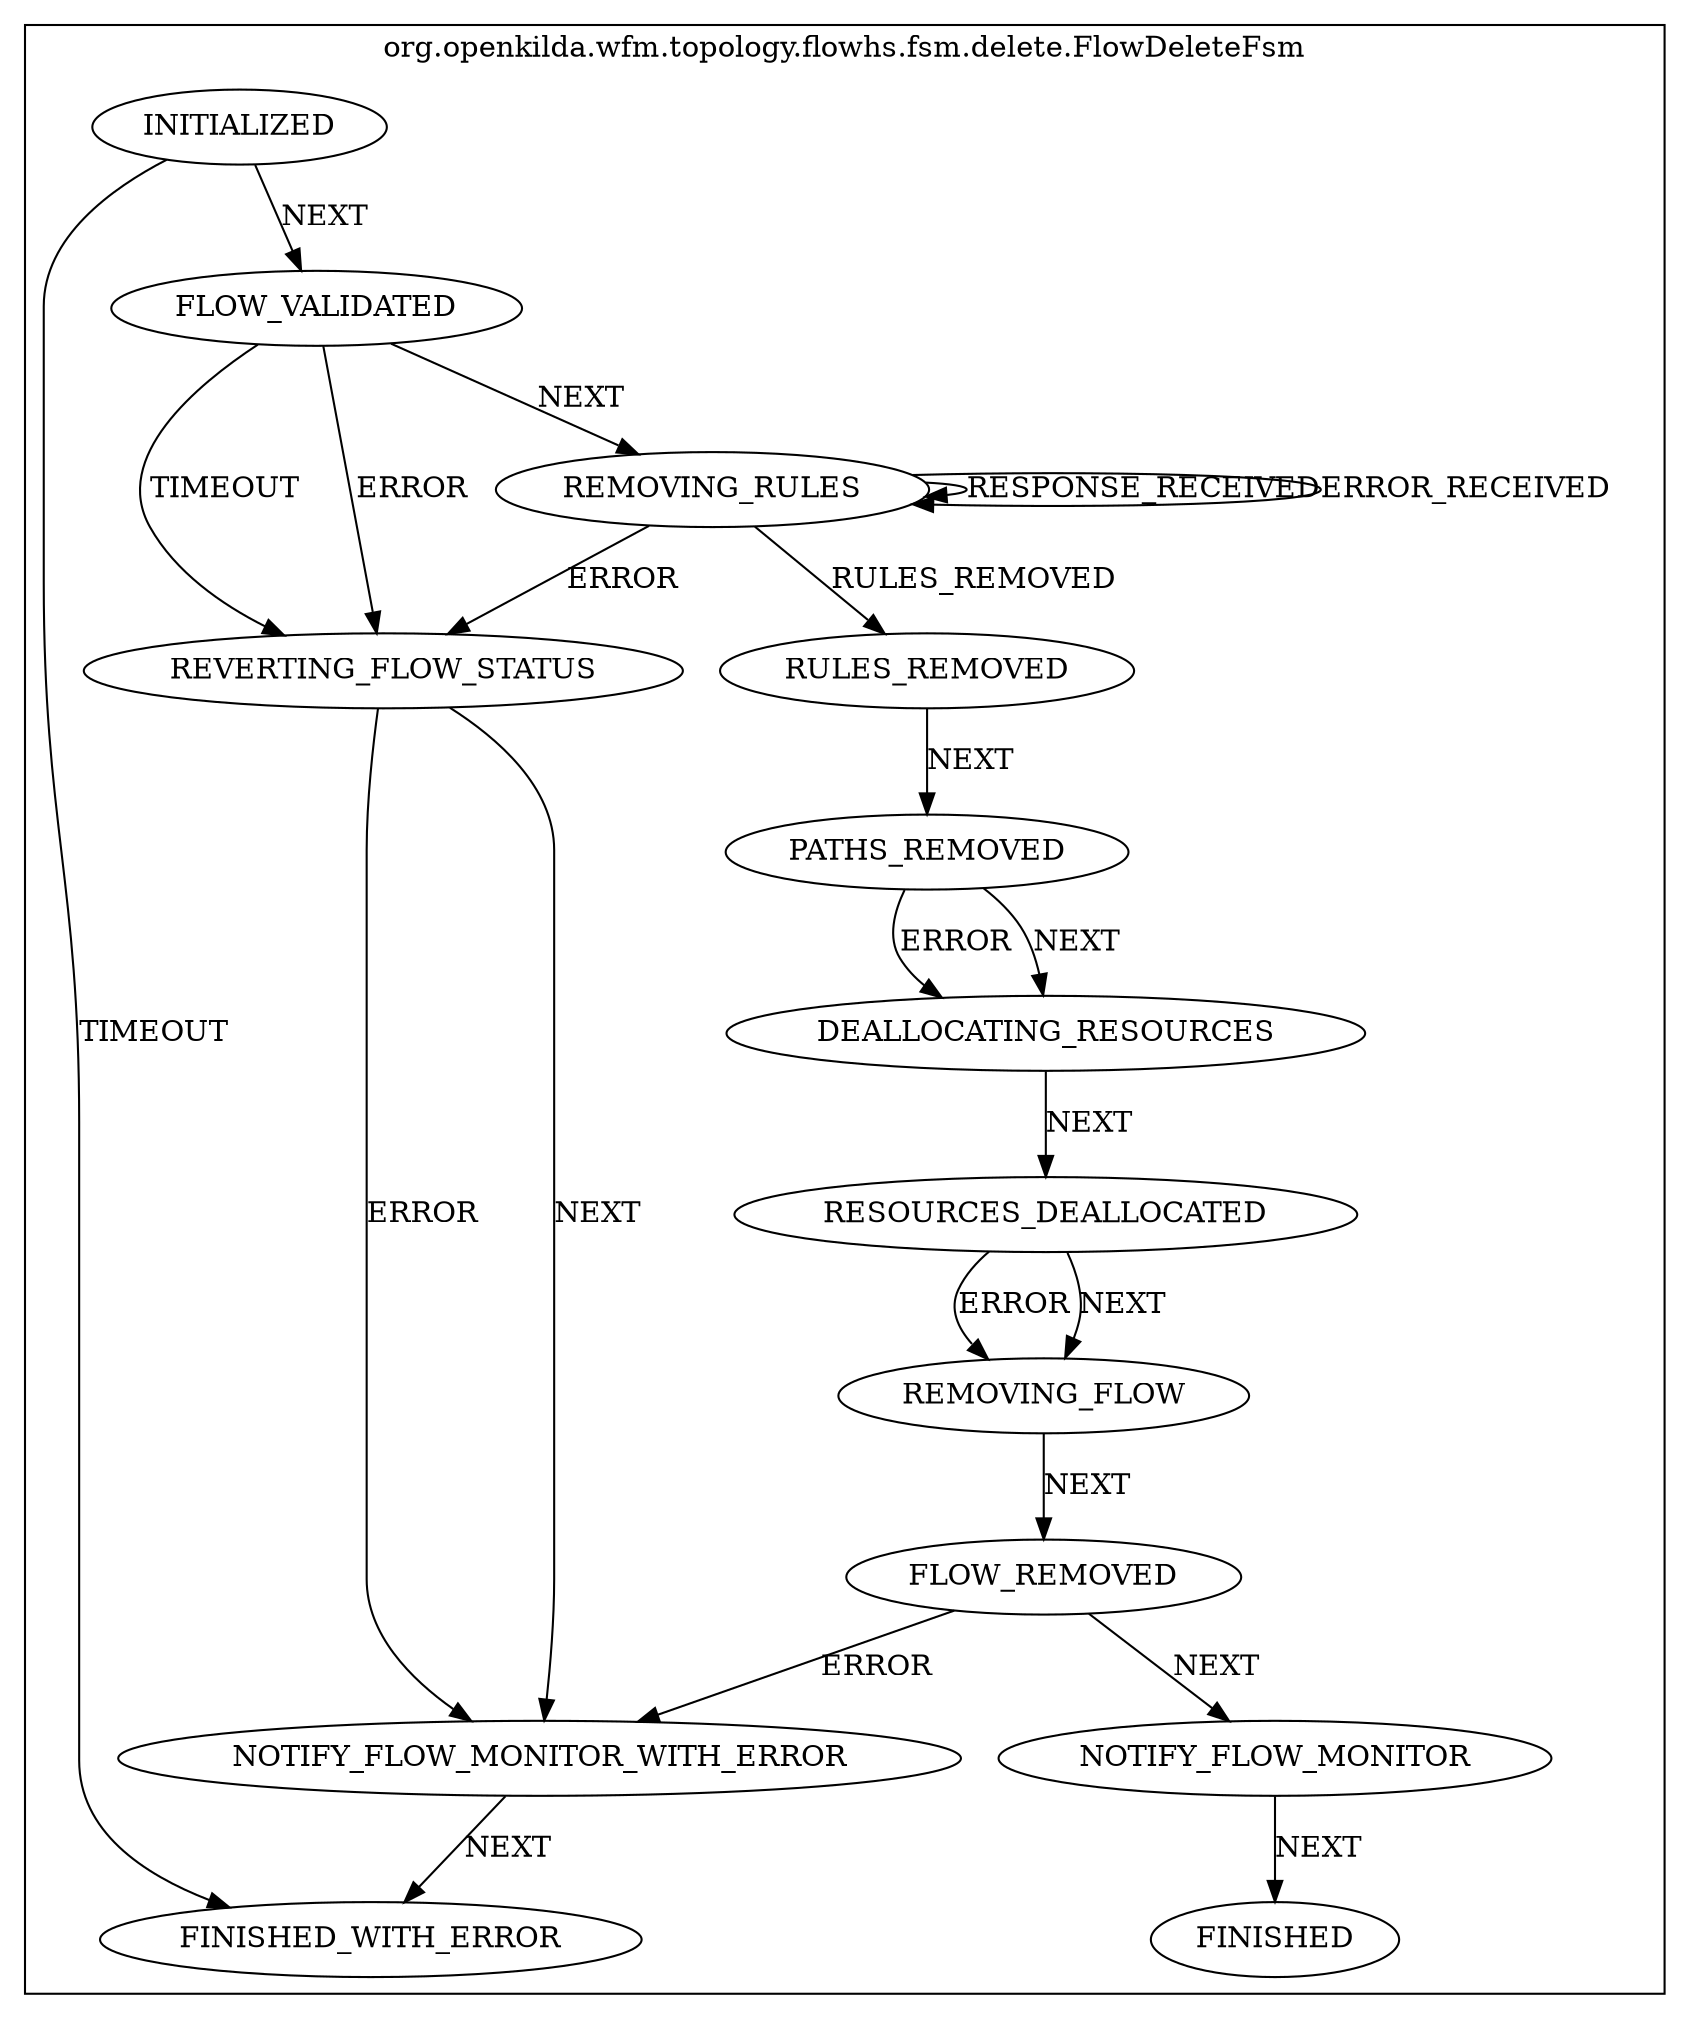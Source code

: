 digraph {
compound=true;
subgraph cluster_StateMachine {
label="org.openkilda.wfm.topology.flowhs.fsm.delete.FlowDeleteFsm";
FLOW_REMOVED [label="FLOW_REMOVED"];
FINISHED [label="FINISHED"];
FINISHED_WITH_ERROR [label="FINISHED_WITH_ERROR"];
NOTIFY_FLOW_MONITOR [label="NOTIFY_FLOW_MONITOR"];
NOTIFY_FLOW_MONITOR_WITH_ERROR [label="NOTIFY_FLOW_MONITOR_WITH_ERROR"];
REMOVING_FLOW [label="REMOVING_FLOW"];
FLOW_VALIDATED [label="FLOW_VALIDATED"];
RULES_REMOVED [label="RULES_REMOVED"];
INITIALIZED [label="INITIALIZED"];
PATHS_REMOVED [label="PATHS_REMOVED"];
DEALLOCATING_RESOURCES [label="DEALLOCATING_RESOURCES"];
RESOURCES_DEALLOCATED [label="RESOURCES_DEALLOCATED"];
REMOVING_RULES [label="REMOVING_RULES"];
REVERTING_FLOW_STATUS [label="REVERTING_FLOW_STATUS"];

FLOW_REMOVED -> NOTIFY_FLOW_MONITOR [ label="NEXT"];
NOTIFY_FLOW_MONITOR -> FINISHED [ label="NEXT" ];
FLOW_REMOVED -> NOTIFY_FLOW_MONITOR_WITH_ERROR [ label="ERROR"];
REMOVING_FLOW -> FLOW_REMOVED [ label="NEXT"];
FLOW_VALIDATED -> REMOVING_RULES [ label="NEXT"];
FLOW_VALIDATED -> REVERTING_FLOW_STATUS [ label="TIMEOUT"];
FLOW_VALIDATED -> REVERTING_FLOW_STATUS [ label="ERROR"];
RULES_REMOVED -> PATHS_REMOVED [ label="NEXT"];
INITIALIZED -> FLOW_VALIDATED [ label="NEXT"];
INITIALIZED -> FINISHED_WITH_ERROR [ label="TIMEOUT"];
PATHS_REMOVED -> DEALLOCATING_RESOURCES [ label="NEXT"];
PATHS_REMOVED -> DEALLOCATING_RESOURCES [ label="ERROR"];
DEALLOCATING_RESOURCES -> RESOURCES_DEALLOCATED [ label="NEXT"];
RESOURCES_DEALLOCATED -> REMOVING_FLOW [ label="NEXT"];
RESOURCES_DEALLOCATED -> REMOVING_FLOW [ label="ERROR"];
REMOVING_RULES -> REMOVING_RULES [ label="RESPONSE_RECEIVED"];
REMOVING_RULES -> REMOVING_RULES [ label="ERROR_RECEIVED"];
REMOVING_RULES -> RULES_REMOVED [ label="RULES_REMOVED"];
REMOVING_RULES -> REVERTING_FLOW_STATUS [ label="ERROR"];
REVERTING_FLOW_STATUS -> NOTIFY_FLOW_MONITOR_WITH_ERROR [ label="NEXT"];
REVERTING_FLOW_STATUS -> NOTIFY_FLOW_MONITOR_WITH_ERROR [ label="ERROR"];
NOTIFY_FLOW_MONITOR_WITH_ERROR -> FINISHED_WITH_ERROR [ label="NEXT"];
}}
